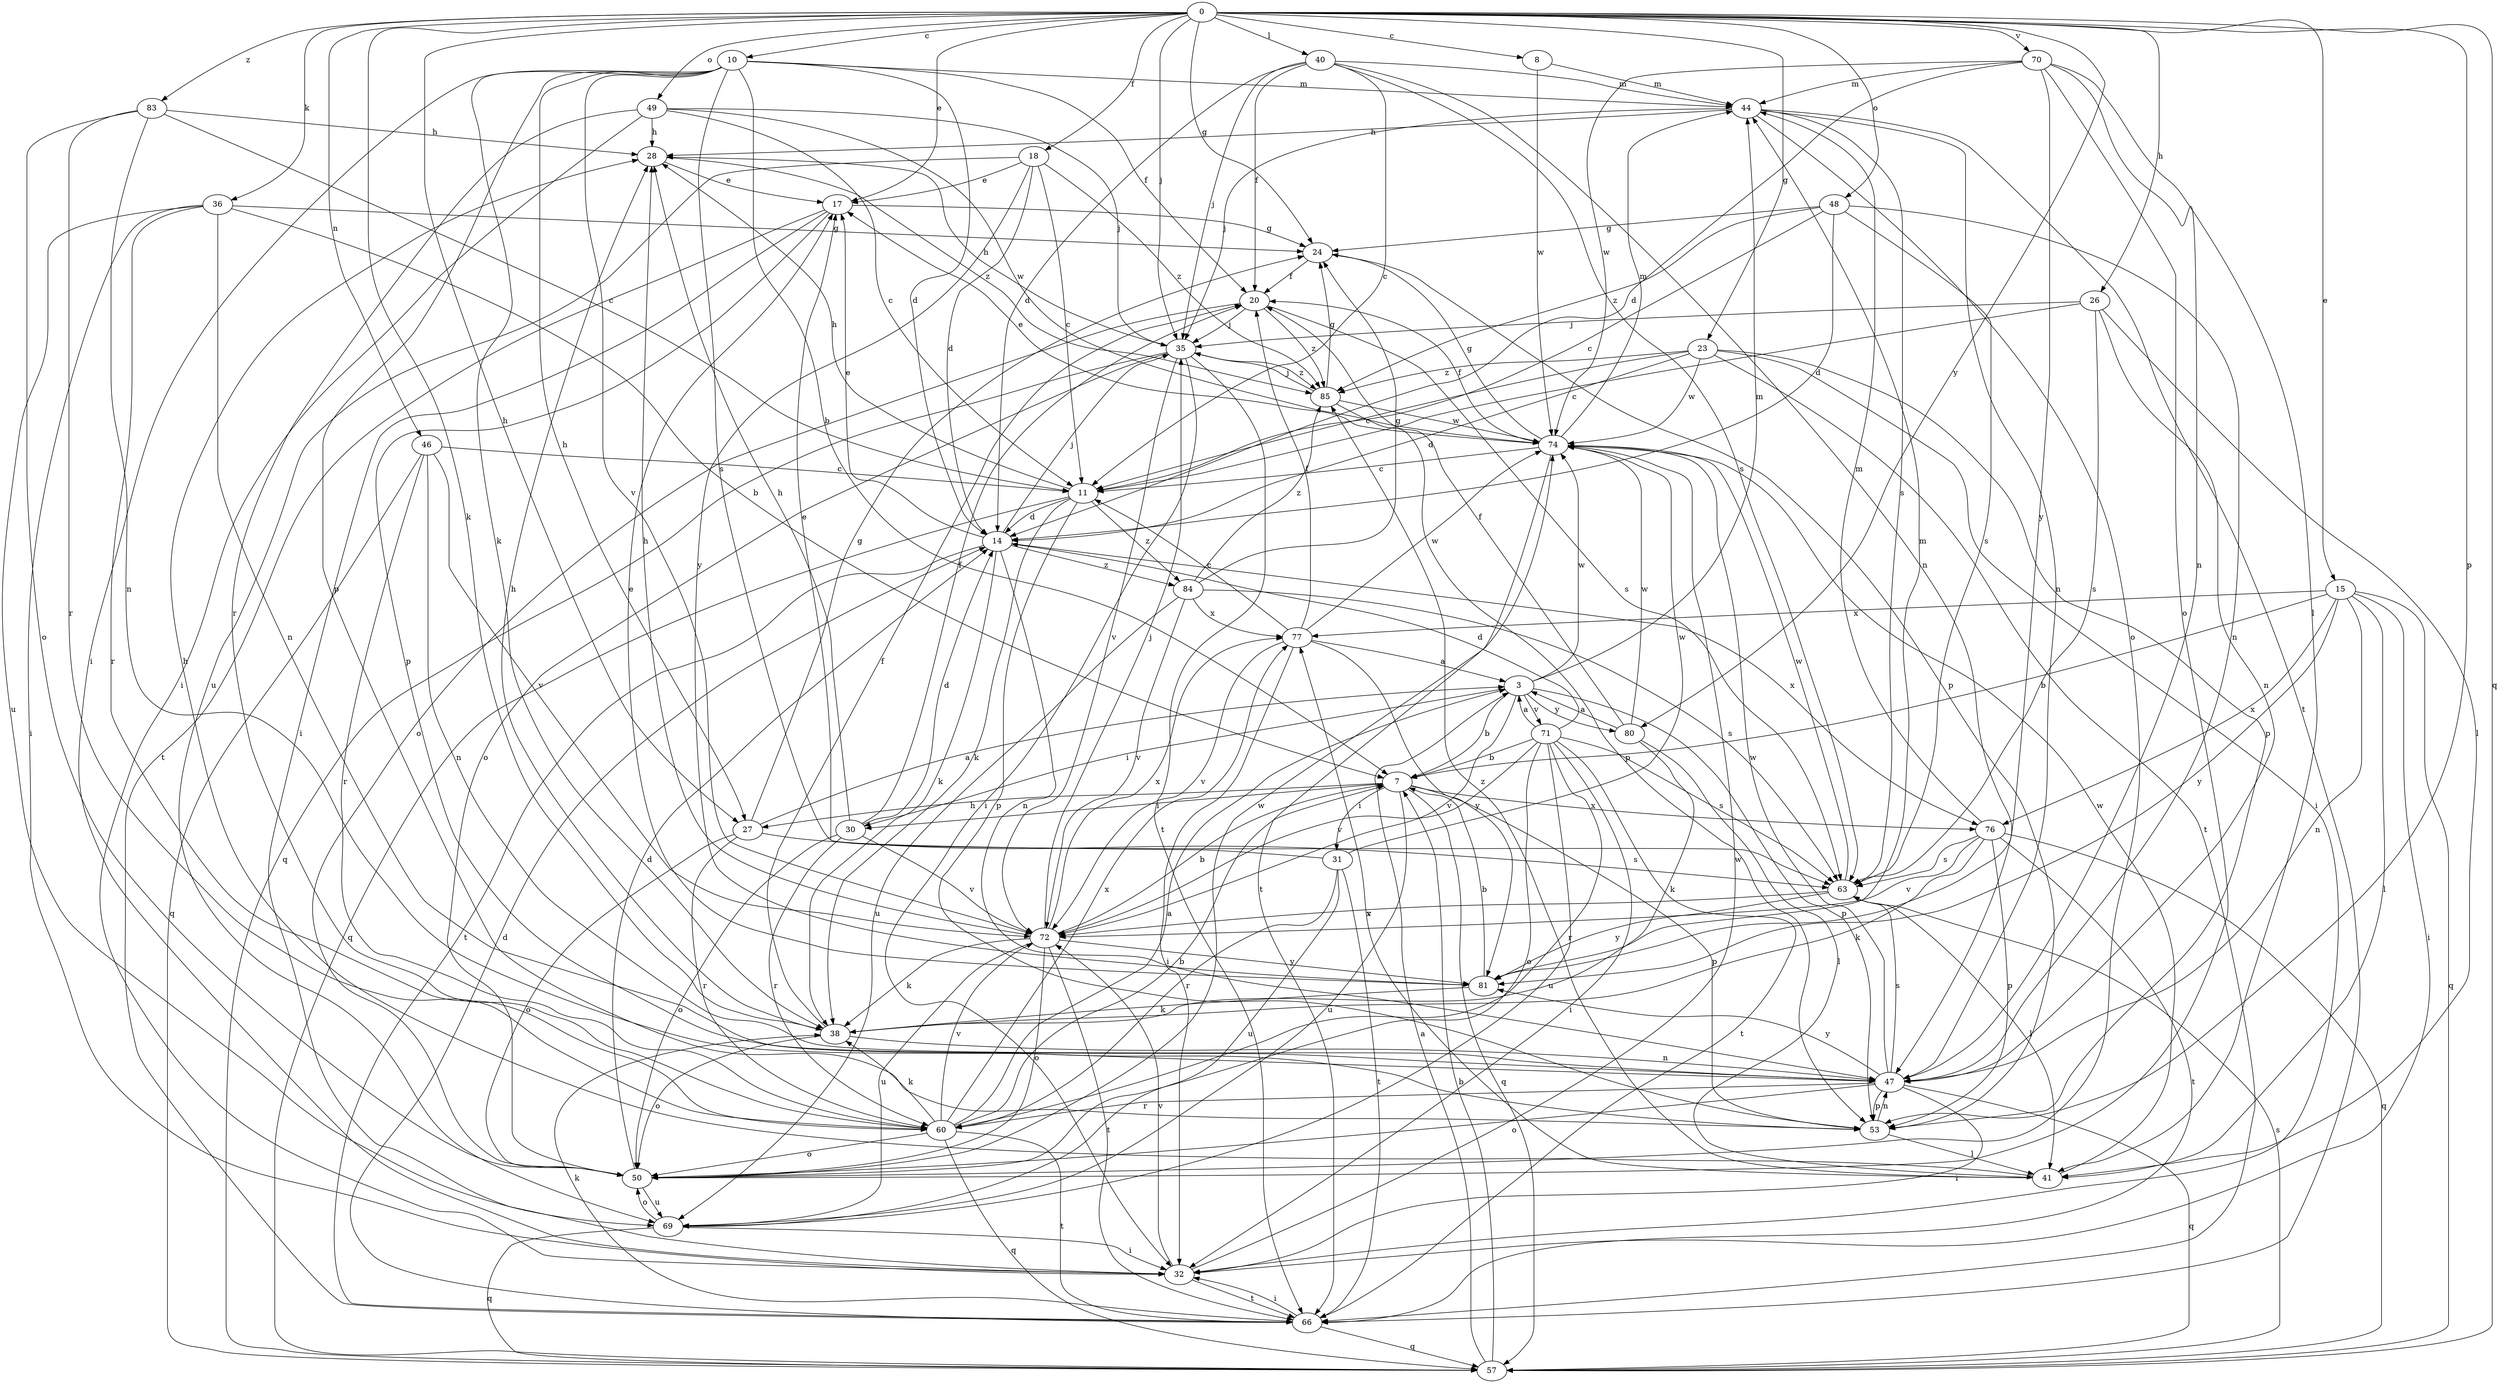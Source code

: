 strict digraph  {
0;
3;
7;
8;
10;
11;
14;
15;
17;
18;
20;
23;
24;
26;
27;
28;
30;
31;
32;
35;
36;
38;
40;
41;
44;
46;
47;
48;
49;
50;
53;
57;
60;
63;
66;
69;
70;
71;
72;
74;
76;
77;
80;
81;
83;
84;
85;
0 -> 8  [label=c];
0 -> 10  [label=c];
0 -> 15  [label=e];
0 -> 17  [label=e];
0 -> 18  [label=f];
0 -> 23  [label=g];
0 -> 24  [label=g];
0 -> 26  [label=h];
0 -> 27  [label=h];
0 -> 35  [label=j];
0 -> 36  [label=k];
0 -> 38  [label=k];
0 -> 40  [label=l];
0 -> 46  [label=n];
0 -> 48  [label=o];
0 -> 49  [label=o];
0 -> 53  [label=p];
0 -> 57  [label=q];
0 -> 70  [label=v];
0 -> 80  [label=y];
0 -> 83  [label=z];
3 -> 7  [label=b];
3 -> 30  [label=i];
3 -> 44  [label=m];
3 -> 53  [label=p];
3 -> 71  [label=v];
3 -> 72  [label=v];
3 -> 74  [label=w];
3 -> 80  [label=y];
7 -> 27  [label=h];
7 -> 30  [label=i];
7 -> 31  [label=i];
7 -> 53  [label=p];
7 -> 57  [label=q];
7 -> 69  [label=u];
7 -> 76  [label=x];
8 -> 44  [label=m];
8 -> 74  [label=w];
10 -> 7  [label=b];
10 -> 14  [label=d];
10 -> 20  [label=f];
10 -> 27  [label=h];
10 -> 32  [label=i];
10 -> 38  [label=k];
10 -> 44  [label=m];
10 -> 53  [label=p];
10 -> 63  [label=s];
10 -> 72  [label=v];
11 -> 14  [label=d];
11 -> 28  [label=h];
11 -> 38  [label=k];
11 -> 53  [label=p];
11 -> 57  [label=q];
11 -> 84  [label=z];
14 -> 17  [label=e];
14 -> 35  [label=j];
14 -> 38  [label=k];
14 -> 47  [label=n];
14 -> 66  [label=t];
14 -> 76  [label=x];
14 -> 84  [label=z];
15 -> 7  [label=b];
15 -> 32  [label=i];
15 -> 41  [label=l];
15 -> 47  [label=n];
15 -> 57  [label=q];
15 -> 76  [label=x];
15 -> 77  [label=x];
15 -> 81  [label=y];
17 -> 24  [label=g];
17 -> 32  [label=i];
17 -> 53  [label=p];
17 -> 66  [label=t];
18 -> 11  [label=c];
18 -> 14  [label=d];
18 -> 17  [label=e];
18 -> 69  [label=u];
18 -> 81  [label=y];
18 -> 85  [label=z];
20 -> 35  [label=j];
20 -> 50  [label=o];
20 -> 63  [label=s];
20 -> 85  [label=z];
23 -> 11  [label=c];
23 -> 14  [label=d];
23 -> 32  [label=i];
23 -> 53  [label=p];
23 -> 66  [label=t];
23 -> 74  [label=w];
23 -> 85  [label=z];
24 -> 20  [label=f];
24 -> 53  [label=p];
26 -> 11  [label=c];
26 -> 35  [label=j];
26 -> 41  [label=l];
26 -> 47  [label=n];
26 -> 63  [label=s];
27 -> 3  [label=a];
27 -> 24  [label=g];
27 -> 50  [label=o];
27 -> 60  [label=r];
27 -> 63  [label=s];
28 -> 17  [label=e];
28 -> 85  [label=z];
30 -> 14  [label=d];
30 -> 20  [label=f];
30 -> 28  [label=h];
30 -> 50  [label=o];
30 -> 60  [label=r];
30 -> 72  [label=v];
31 -> 17  [label=e];
31 -> 60  [label=r];
31 -> 66  [label=t];
31 -> 69  [label=u];
31 -> 74  [label=w];
32 -> 66  [label=t];
32 -> 72  [label=v];
32 -> 74  [label=w];
35 -> 28  [label=h];
35 -> 32  [label=i];
35 -> 50  [label=o];
35 -> 57  [label=q];
35 -> 66  [label=t];
35 -> 72  [label=v];
35 -> 85  [label=z];
36 -> 7  [label=b];
36 -> 24  [label=g];
36 -> 32  [label=i];
36 -> 47  [label=n];
36 -> 60  [label=r];
36 -> 69  [label=u];
38 -> 20  [label=f];
38 -> 28  [label=h];
38 -> 47  [label=n];
38 -> 50  [label=o];
40 -> 11  [label=c];
40 -> 14  [label=d];
40 -> 20  [label=f];
40 -> 35  [label=j];
40 -> 44  [label=m];
40 -> 47  [label=n];
40 -> 63  [label=s];
41 -> 28  [label=h];
41 -> 74  [label=w];
41 -> 77  [label=x];
41 -> 85  [label=z];
44 -> 28  [label=h];
44 -> 35  [label=j];
44 -> 47  [label=n];
44 -> 50  [label=o];
44 -> 63  [label=s];
44 -> 66  [label=t];
46 -> 11  [label=c];
46 -> 47  [label=n];
46 -> 57  [label=q];
46 -> 60  [label=r];
46 -> 72  [label=v];
47 -> 32  [label=i];
47 -> 50  [label=o];
47 -> 53  [label=p];
47 -> 57  [label=q];
47 -> 60  [label=r];
47 -> 63  [label=s];
47 -> 74  [label=w];
47 -> 81  [label=y];
48 -> 11  [label=c];
48 -> 14  [label=d];
48 -> 24  [label=g];
48 -> 47  [label=n];
48 -> 63  [label=s];
48 -> 85  [label=z];
49 -> 11  [label=c];
49 -> 28  [label=h];
49 -> 32  [label=i];
49 -> 35  [label=j];
49 -> 60  [label=r];
49 -> 74  [label=w];
50 -> 14  [label=d];
50 -> 69  [label=u];
50 -> 74  [label=w];
53 -> 41  [label=l];
53 -> 47  [label=n];
57 -> 3  [label=a];
57 -> 7  [label=b];
57 -> 63  [label=s];
60 -> 3  [label=a];
60 -> 7  [label=b];
60 -> 38  [label=k];
60 -> 50  [label=o];
60 -> 57  [label=q];
60 -> 66  [label=t];
60 -> 72  [label=v];
60 -> 77  [label=x];
63 -> 41  [label=l];
63 -> 72  [label=v];
63 -> 74  [label=w];
63 -> 81  [label=y];
66 -> 14  [label=d];
66 -> 32  [label=i];
66 -> 38  [label=k];
66 -> 57  [label=q];
69 -> 32  [label=i];
69 -> 50  [label=o];
69 -> 57  [label=q];
70 -> 14  [label=d];
70 -> 41  [label=l];
70 -> 44  [label=m];
70 -> 47  [label=n];
70 -> 50  [label=o];
70 -> 74  [label=w];
70 -> 81  [label=y];
71 -> 3  [label=a];
71 -> 7  [label=b];
71 -> 14  [label=d];
71 -> 32  [label=i];
71 -> 50  [label=o];
71 -> 60  [label=r];
71 -> 63  [label=s];
71 -> 66  [label=t];
71 -> 69  [label=u];
71 -> 72  [label=v];
72 -> 7  [label=b];
72 -> 28  [label=h];
72 -> 35  [label=j];
72 -> 38  [label=k];
72 -> 50  [label=o];
72 -> 66  [label=t];
72 -> 69  [label=u];
72 -> 77  [label=x];
72 -> 81  [label=y];
74 -> 11  [label=c];
74 -> 17  [label=e];
74 -> 20  [label=f];
74 -> 24  [label=g];
74 -> 44  [label=m];
74 -> 66  [label=t];
76 -> 38  [label=k];
76 -> 44  [label=m];
76 -> 53  [label=p];
76 -> 57  [label=q];
76 -> 63  [label=s];
76 -> 66  [label=t];
76 -> 72  [label=v];
77 -> 3  [label=a];
77 -> 11  [label=c];
77 -> 20  [label=f];
77 -> 32  [label=i];
77 -> 72  [label=v];
77 -> 74  [label=w];
77 -> 81  [label=y];
80 -> 3  [label=a];
80 -> 20  [label=f];
80 -> 38  [label=k];
80 -> 41  [label=l];
80 -> 74  [label=w];
81 -> 7  [label=b];
81 -> 17  [label=e];
81 -> 38  [label=k];
81 -> 44  [label=m];
83 -> 11  [label=c];
83 -> 28  [label=h];
83 -> 47  [label=n];
83 -> 50  [label=o];
83 -> 60  [label=r];
84 -> 24  [label=g];
84 -> 63  [label=s];
84 -> 69  [label=u];
84 -> 72  [label=v];
84 -> 77  [label=x];
84 -> 85  [label=z];
85 -> 24  [label=g];
85 -> 35  [label=j];
85 -> 53  [label=p];
85 -> 74  [label=w];
}
